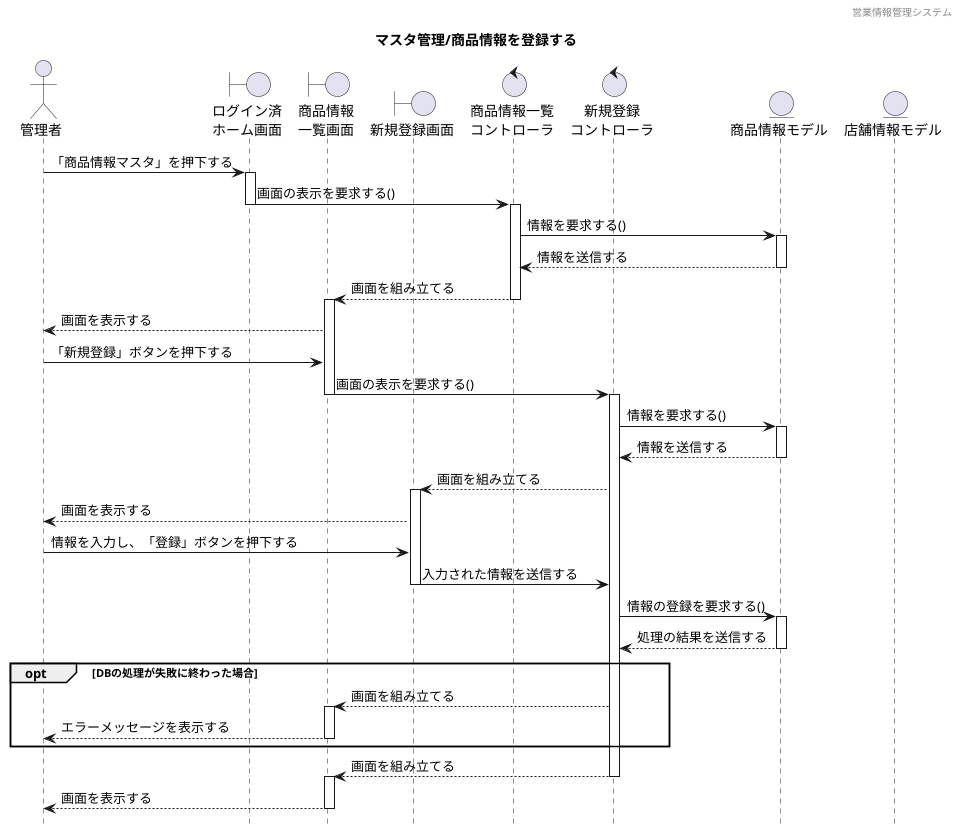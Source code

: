 @startuml ../../images/商品情報マスタ/商品情報管理_登録

hide footbox
header 営業情報管理システム
title マスタ管理/商品情報を登録する

' actor "" as a
actor "管理者" as a1

' boundary "" as b
boundary "ログイン済\nホーム画面" as b1
boundary "商品情報\n一覧画面" as b2
boundary "新規登録画面" as b3

' control "" as c
control "商品情報一覧\nコントローラ" as c1
control "新規登録\nコントローラ" as c2

' entity "" as e
entity "商品情報モデル" as e1
entity "店舗情報モデル" as e2

a1 -> b1 : 「商品情報マスタ」を押下する
activate b1
b1 -> c1 : 画面の表示を要求する()
deactivate b1
activate c1
c1 -> e1 : 情報を要求する()
activate e1
e1 --> c1 : 情報を送信する
deactivate e1
c1 --> b2 : 画面を組み立てる
deactivate c1
activate b2
b2 --> a1 : 画面を表示する
a1 -> b2 : 「新規登録」ボタンを押下する
b2 -> c2 : 画面の表示を要求する()
deactivate b2
activate c2
c2 -> e1 : 情報を要求する()
activate e1
e1 --> c2 : 情報を送信する
deactivate e1
c2 --> b3 : 画面を組み立てる
activate b3
b3 --> a1 : 画面を表示する
a1 -> b3 : 情報を入力し、「登録」ボタンを押下する
b3 -> c2 : 入力された情報を送信する
deactivate b3
c2 -> e1 : 情報の登録を要求する()
activate e1
e1 --> c2 : 処理の結果を送信する
deactivate e1
opt DBの処理が失敗に終わった場合
c2 --> b2 : 画面を組み立てる
activate b2
b2 --> a1 : エラーメッセージを表示する  
deactivate b2
end
c2 --> b2 : 画面を組み立てる
deactivate c2
activate b2
b2 --> a1 : 画面を表示する  
deactivate b2


@enduml
